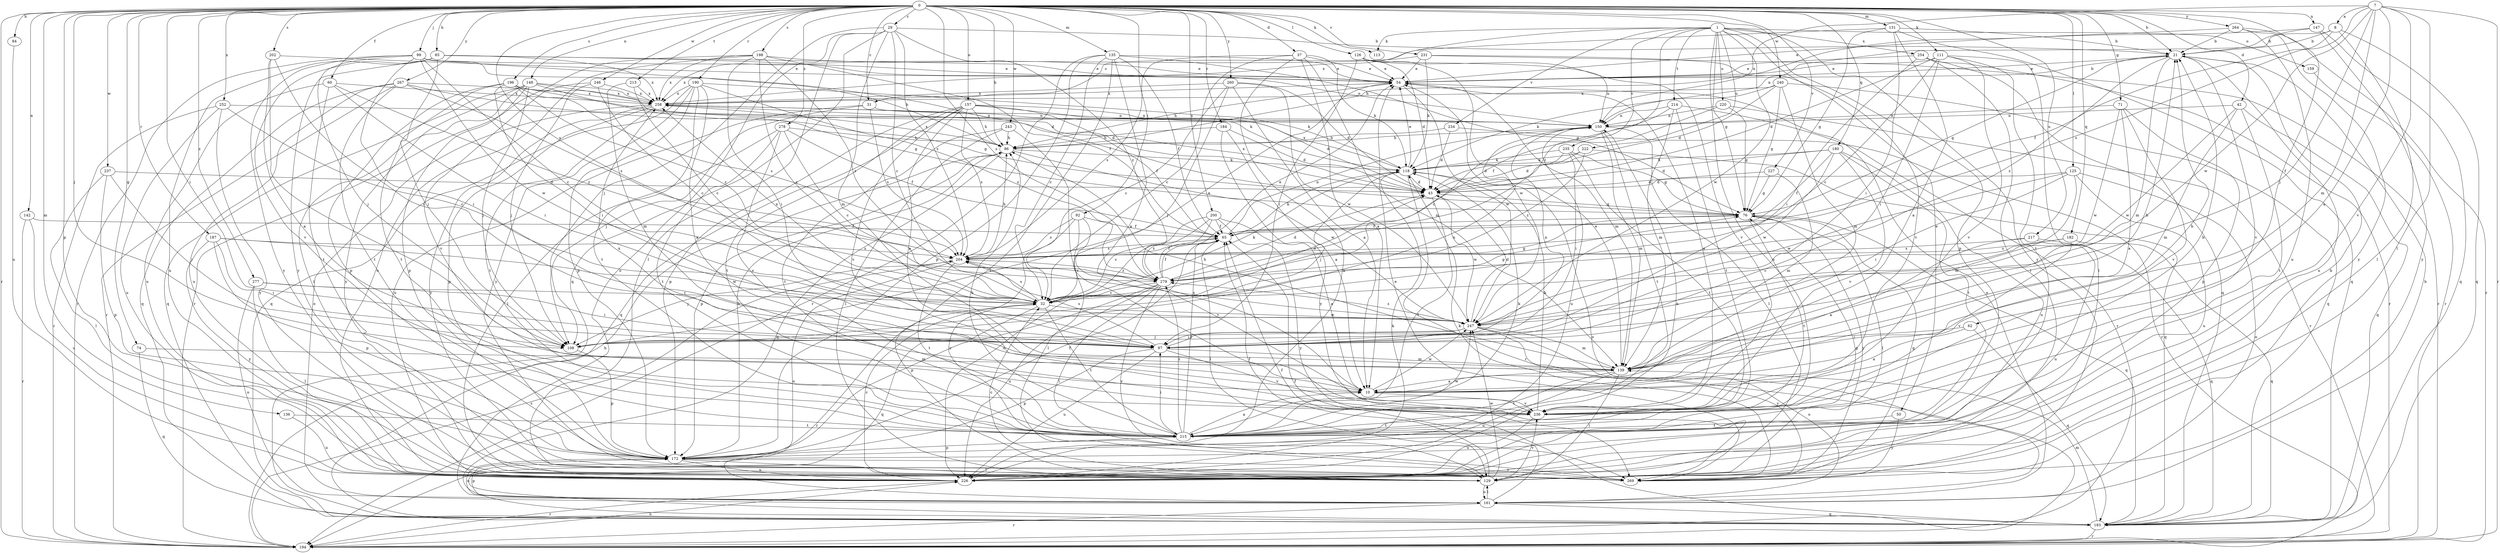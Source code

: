 strict digraph  {
0;
1;
7;
8;
10;
21;
29;
31;
32;
37;
42;
43;
50;
54;
60;
62;
65;
71;
74;
76;
84;
85;
86;
92;
97;
99;
108;
111;
113;
118;
125;
126;
129;
131;
135;
136;
139;
142;
147;
148;
150;
157;
159;
161;
172;
180;
182;
183;
184;
187;
190;
194;
196;
198;
200;
202;
204;
213;
214;
215;
217;
220;
222;
226;
227;
231;
234;
235;
236;
237;
240;
243;
246;
247;
252;
254;
258;
260;
264;
267;
269;
277;
278;
279;
0 -> 21  [label=b];
0 -> 29  [label=c];
0 -> 31  [label=c];
0 -> 37  [label=d];
0 -> 42  [label=d];
0 -> 60  [label=f];
0 -> 62  [label=f];
0 -> 71  [label=g];
0 -> 74  [label=g];
0 -> 84  [label=h];
0 -> 85  [label=h];
0 -> 86  [label=h];
0 -> 92  [label=i];
0 -> 97  [label=i];
0 -> 99  [label=j];
0 -> 108  [label=j];
0 -> 111  [label=k];
0 -> 113  [label=k];
0 -> 125  [label=l];
0 -> 126  [label=l];
0 -> 131  [label=m];
0 -> 135  [label=m];
0 -> 136  [label=m];
0 -> 142  [label=n];
0 -> 147  [label=n];
0 -> 148  [label=n];
0 -> 157  [label=o];
0 -> 172  [label=p];
0 -> 180  [label=q];
0 -> 182  [label=q];
0 -> 184  [label=r];
0 -> 187  [label=r];
0 -> 190  [label=r];
0 -> 194  [label=r];
0 -> 196  [label=s];
0 -> 198  [label=s];
0 -> 200  [label=s];
0 -> 202  [label=s];
0 -> 204  [label=s];
0 -> 213  [label=t];
0 -> 217  [label=u];
0 -> 227  [label=v];
0 -> 231  [label=v];
0 -> 237  [label=w];
0 -> 240  [label=w];
0 -> 243  [label=w];
0 -> 246  [label=w];
0 -> 252  [label=x];
0 -> 260  [label=y];
0 -> 264  [label=y];
0 -> 267  [label=y];
0 -> 277  [label=z];
0 -> 278  [label=z];
0 -> 279  [label=z];
1 -> 31  [label=c];
1 -> 50  [label=e];
1 -> 76  [label=g];
1 -> 113  [label=k];
1 -> 159  [label=o];
1 -> 172  [label=p];
1 -> 214  [label=t];
1 -> 220  [label=u];
1 -> 222  [label=u];
1 -> 226  [label=u];
1 -> 234  [label=v];
1 -> 235  [label=v];
1 -> 247  [label=w];
1 -> 254  [label=x];
1 -> 269  [label=y];
1 -> 279  [label=z];
7 -> 8  [label=a];
7 -> 10  [label=a];
7 -> 108  [label=j];
7 -> 129  [label=l];
7 -> 139  [label=m];
7 -> 150  [label=n];
7 -> 194  [label=r];
7 -> 204  [label=s];
7 -> 236  [label=v];
7 -> 247  [label=w];
8 -> 21  [label=b];
8 -> 65  [label=f];
8 -> 129  [label=l];
8 -> 150  [label=n];
8 -> 183  [label=q];
10 -> 21  [label=b];
10 -> 236  [label=v];
10 -> 247  [label=w];
10 -> 258  [label=x];
21 -> 54  [label=e];
21 -> 76  [label=g];
21 -> 139  [label=m];
21 -> 226  [label=u];
21 -> 236  [label=v];
21 -> 279  [label=z];
29 -> 21  [label=b];
29 -> 32  [label=c];
29 -> 108  [label=j];
29 -> 129  [label=l];
29 -> 139  [label=m];
29 -> 161  [label=o];
29 -> 183  [label=q];
29 -> 204  [label=s];
29 -> 279  [label=z];
31 -> 108  [label=j];
31 -> 150  [label=n];
31 -> 204  [label=s];
31 -> 226  [label=u];
32 -> 43  [label=d];
32 -> 54  [label=e];
32 -> 76  [label=g];
32 -> 118  [label=k];
32 -> 183  [label=q];
32 -> 194  [label=r];
32 -> 204  [label=s];
32 -> 215  [label=t];
32 -> 247  [label=w];
32 -> 258  [label=x];
37 -> 10  [label=a];
37 -> 32  [label=c];
37 -> 54  [label=e];
37 -> 118  [label=k];
37 -> 139  [label=m];
37 -> 204  [label=s];
37 -> 226  [label=u];
42 -> 139  [label=m];
42 -> 150  [label=n];
42 -> 183  [label=q];
42 -> 215  [label=t];
42 -> 247  [label=w];
43 -> 76  [label=g];
43 -> 215  [label=t];
43 -> 247  [label=w];
43 -> 258  [label=x];
50 -> 215  [label=t];
50 -> 269  [label=y];
54 -> 21  [label=b];
54 -> 86  [label=h];
54 -> 139  [label=m];
54 -> 161  [label=o];
54 -> 247  [label=w];
54 -> 258  [label=x];
60 -> 97  [label=i];
60 -> 215  [label=t];
60 -> 226  [label=u];
60 -> 258  [label=x];
60 -> 279  [label=z];
62 -> 10  [label=a];
62 -> 97  [label=i];
62 -> 183  [label=q];
65 -> 118  [label=k];
65 -> 129  [label=l];
65 -> 150  [label=n];
65 -> 204  [label=s];
71 -> 10  [label=a];
71 -> 150  [label=n];
71 -> 172  [label=p];
71 -> 236  [label=v];
71 -> 247  [label=w];
74 -> 139  [label=m];
74 -> 183  [label=q];
76 -> 65  [label=f];
76 -> 129  [label=l];
76 -> 183  [label=q];
76 -> 215  [label=t];
76 -> 269  [label=y];
84 -> 226  [label=u];
85 -> 54  [label=e];
85 -> 108  [label=j];
85 -> 150  [label=n];
85 -> 226  [label=u];
85 -> 236  [label=v];
85 -> 258  [label=x];
85 -> 269  [label=y];
86 -> 118  [label=k];
86 -> 172  [label=p];
86 -> 183  [label=q];
86 -> 247  [label=w];
86 -> 258  [label=x];
92 -> 65  [label=f];
92 -> 129  [label=l];
92 -> 204  [label=s];
92 -> 236  [label=v];
92 -> 269  [label=y];
97 -> 139  [label=m];
97 -> 150  [label=n];
97 -> 172  [label=p];
97 -> 204  [label=s];
97 -> 226  [label=u];
97 -> 236  [label=v];
99 -> 32  [label=c];
99 -> 43  [label=d];
99 -> 54  [label=e];
99 -> 86  [label=h];
99 -> 97  [label=i];
99 -> 108  [label=j];
99 -> 194  [label=r];
99 -> 247  [label=w];
99 -> 269  [label=y];
108 -> 150  [label=n];
108 -> 172  [label=p];
111 -> 32  [label=c];
111 -> 43  [label=d];
111 -> 54  [label=e];
111 -> 97  [label=i];
111 -> 129  [label=l];
111 -> 215  [label=t];
111 -> 236  [label=v];
118 -> 43  [label=d];
118 -> 54  [label=e];
118 -> 108  [label=j];
118 -> 161  [label=o];
118 -> 194  [label=r];
118 -> 258  [label=x];
125 -> 43  [label=d];
125 -> 97  [label=i];
125 -> 139  [label=m];
125 -> 161  [label=o];
125 -> 226  [label=u];
125 -> 247  [label=w];
126 -> 43  [label=d];
126 -> 54  [label=e];
126 -> 97  [label=i];
126 -> 150  [label=n];
126 -> 236  [label=v];
126 -> 247  [label=w];
129 -> 21  [label=b];
129 -> 32  [label=c];
129 -> 65  [label=f];
129 -> 161  [label=o];
129 -> 236  [label=v];
129 -> 247  [label=w];
131 -> 10  [label=a];
131 -> 21  [label=b];
131 -> 76  [label=g];
131 -> 97  [label=i];
131 -> 183  [label=q];
131 -> 258  [label=x];
135 -> 10  [label=a];
135 -> 32  [label=c];
135 -> 54  [label=e];
135 -> 65  [label=f];
135 -> 76  [label=g];
135 -> 129  [label=l];
135 -> 172  [label=p];
135 -> 194  [label=r];
136 -> 215  [label=t];
136 -> 226  [label=u];
139 -> 10  [label=a];
139 -> 21  [label=b];
139 -> 54  [label=e];
139 -> 86  [label=h];
139 -> 129  [label=l];
139 -> 215  [label=t];
139 -> 226  [label=u];
142 -> 65  [label=f];
142 -> 194  [label=r];
142 -> 226  [label=u];
147 -> 21  [label=b];
147 -> 54  [label=e];
147 -> 183  [label=q];
147 -> 269  [label=y];
148 -> 43  [label=d];
148 -> 76  [label=g];
148 -> 108  [label=j];
148 -> 129  [label=l];
148 -> 172  [label=p];
148 -> 183  [label=q];
148 -> 258  [label=x];
148 -> 269  [label=y];
150 -> 86  [label=h];
150 -> 129  [label=l];
150 -> 139  [label=m];
150 -> 215  [label=t];
150 -> 226  [label=u];
157 -> 10  [label=a];
157 -> 43  [label=d];
157 -> 65  [label=f];
157 -> 86  [label=h];
157 -> 150  [label=n];
157 -> 172  [label=p];
157 -> 183  [label=q];
157 -> 204  [label=s];
157 -> 215  [label=t];
157 -> 236  [label=v];
159 -> 194  [label=r];
161 -> 21  [label=b];
161 -> 65  [label=f];
161 -> 129  [label=l];
161 -> 172  [label=p];
161 -> 183  [label=q];
161 -> 194  [label=r];
172 -> 65  [label=f];
172 -> 86  [label=h];
172 -> 129  [label=l];
172 -> 161  [label=o];
172 -> 226  [label=u];
172 -> 269  [label=y];
180 -> 43  [label=d];
180 -> 65  [label=f];
180 -> 118  [label=k];
180 -> 215  [label=t];
180 -> 226  [label=u];
180 -> 236  [label=v];
180 -> 247  [label=w];
182 -> 32  [label=c];
182 -> 183  [label=q];
182 -> 204  [label=s];
182 -> 236  [label=v];
183 -> 65  [label=f];
183 -> 139  [label=m];
183 -> 194  [label=r];
184 -> 10  [label=a];
184 -> 43  [label=d];
184 -> 86  [label=h];
184 -> 269  [label=y];
187 -> 97  [label=i];
187 -> 172  [label=p];
187 -> 204  [label=s];
187 -> 247  [label=w];
187 -> 269  [label=y];
190 -> 10  [label=a];
190 -> 118  [label=k];
190 -> 172  [label=p];
190 -> 183  [label=q];
190 -> 215  [label=t];
190 -> 258  [label=x];
190 -> 269  [label=y];
190 -> 279  [label=z];
194 -> 86  [label=h];
194 -> 204  [label=s];
194 -> 226  [label=u];
196 -> 97  [label=i];
196 -> 118  [label=k];
196 -> 172  [label=p];
196 -> 204  [label=s];
196 -> 215  [label=t];
196 -> 258  [label=x];
196 -> 279  [label=z];
198 -> 32  [label=c];
198 -> 54  [label=e];
198 -> 65  [label=f];
198 -> 97  [label=i];
198 -> 194  [label=r];
198 -> 226  [label=u];
198 -> 258  [label=x];
198 -> 279  [label=z];
200 -> 10  [label=a];
200 -> 32  [label=c];
200 -> 65  [label=f];
200 -> 226  [label=u];
200 -> 269  [label=y];
200 -> 279  [label=z];
202 -> 10  [label=a];
202 -> 54  [label=e];
202 -> 97  [label=i];
202 -> 108  [label=j];
204 -> 65  [label=f];
204 -> 86  [label=h];
204 -> 108  [label=j];
204 -> 161  [label=o];
204 -> 215  [label=t];
204 -> 279  [label=z];
213 -> 32  [label=c];
213 -> 139  [label=m];
213 -> 258  [label=x];
214 -> 32  [label=c];
214 -> 139  [label=m];
214 -> 150  [label=n];
214 -> 194  [label=r];
214 -> 215  [label=t];
215 -> 10  [label=a];
215 -> 65  [label=f];
215 -> 86  [label=h];
215 -> 97  [label=i];
215 -> 118  [label=k];
215 -> 172  [label=p];
215 -> 247  [label=w];
215 -> 279  [label=z];
217 -> 10  [label=a];
217 -> 183  [label=q];
217 -> 204  [label=s];
217 -> 226  [label=u];
220 -> 65  [label=f];
220 -> 76  [label=g];
220 -> 150  [label=n];
220 -> 194  [label=r];
222 -> 43  [label=d];
222 -> 118  [label=k];
222 -> 183  [label=q];
222 -> 279  [label=z];
226 -> 32  [label=c];
226 -> 76  [label=g];
226 -> 118  [label=k];
226 -> 150  [label=n];
226 -> 194  [label=r];
227 -> 43  [label=d];
227 -> 76  [label=g];
227 -> 139  [label=m];
231 -> 54  [label=e];
231 -> 118  [label=k];
231 -> 194  [label=r];
231 -> 236  [label=v];
231 -> 258  [label=x];
234 -> 43  [label=d];
234 -> 86  [label=h];
234 -> 194  [label=r];
235 -> 43  [label=d];
235 -> 76  [label=g];
235 -> 97  [label=i];
235 -> 118  [label=k];
235 -> 215  [label=t];
236 -> 21  [label=b];
236 -> 54  [label=e];
236 -> 118  [label=k];
236 -> 215  [label=t];
236 -> 226  [label=u];
237 -> 43  [label=d];
237 -> 108  [label=j];
237 -> 129  [label=l];
237 -> 172  [label=p];
240 -> 43  [label=d];
240 -> 76  [label=g];
240 -> 118  [label=k];
240 -> 139  [label=m];
240 -> 183  [label=q];
240 -> 258  [label=x];
243 -> 86  [label=h];
243 -> 129  [label=l];
243 -> 215  [label=t];
243 -> 236  [label=v];
246 -> 32  [label=c];
246 -> 108  [label=j];
246 -> 236  [label=v];
246 -> 258  [label=x];
247 -> 43  [label=d];
247 -> 97  [label=i];
247 -> 108  [label=j];
247 -> 139  [label=m];
247 -> 161  [label=o];
247 -> 204  [label=s];
247 -> 269  [label=y];
247 -> 279  [label=z];
252 -> 32  [label=c];
252 -> 150  [label=n];
252 -> 194  [label=r];
252 -> 226  [label=u];
252 -> 269  [label=y];
254 -> 54  [label=e];
254 -> 97  [label=i];
254 -> 129  [label=l];
254 -> 183  [label=q];
254 -> 194  [label=r];
258 -> 150  [label=n];
258 -> 161  [label=o];
258 -> 172  [label=p];
258 -> 215  [label=t];
258 -> 269  [label=y];
260 -> 10  [label=a];
260 -> 32  [label=c];
260 -> 43  [label=d];
260 -> 108  [label=j];
260 -> 247  [label=w];
260 -> 258  [label=x];
264 -> 21  [label=b];
264 -> 86  [label=h];
264 -> 194  [label=r];
264 -> 226  [label=u];
264 -> 269  [label=y];
267 -> 76  [label=g];
267 -> 183  [label=q];
267 -> 194  [label=r];
267 -> 204  [label=s];
267 -> 215  [label=t];
267 -> 226  [label=u];
267 -> 258  [label=x];
269 -> 54  [label=e];
269 -> 76  [label=g];
269 -> 118  [label=k];
277 -> 32  [label=c];
277 -> 97  [label=i];
277 -> 129  [label=l];
277 -> 161  [label=o];
278 -> 32  [label=c];
278 -> 65  [label=f];
278 -> 86  [label=h];
278 -> 129  [label=l];
278 -> 215  [label=t];
278 -> 236  [label=v];
279 -> 32  [label=c];
279 -> 43  [label=d];
279 -> 54  [label=e];
279 -> 65  [label=f];
279 -> 76  [label=g];
279 -> 129  [label=l];
279 -> 172  [label=p];
279 -> 226  [label=u];
279 -> 269  [label=y];
}
